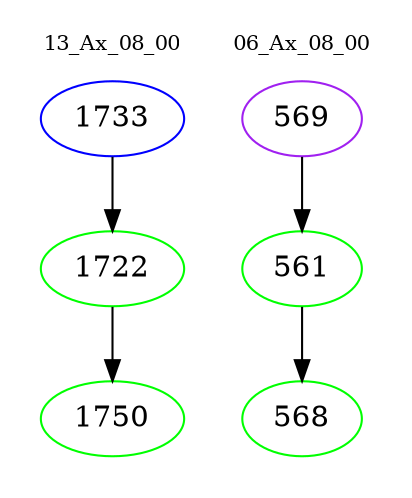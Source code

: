 digraph{
subgraph cluster_0 {
color = white
label = "13_Ax_08_00";
fontsize=10;
T0_1733 [label="1733", color="blue"]
T0_1733 -> T0_1722 [color="black"]
T0_1722 [label="1722", color="green"]
T0_1722 -> T0_1750 [color="black"]
T0_1750 [label="1750", color="green"]
}
subgraph cluster_1 {
color = white
label = "06_Ax_08_00";
fontsize=10;
T1_569 [label="569", color="purple"]
T1_569 -> T1_561 [color="black"]
T1_561 [label="561", color="green"]
T1_561 -> T1_568 [color="black"]
T1_568 [label="568", color="green"]
}
}
